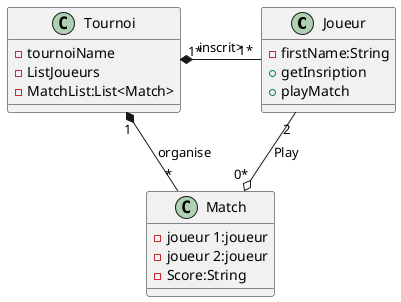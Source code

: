 @startuml
class Joueur{
-firstName:String
+getInsription
+playMatch
}
class Tournoi{
    -tournoiName
    -ListJoueurs
    -MatchList:List<Match>
    
}
class Match{
    -joueur 1:joueur
    -joueur 2:joueur
    -Score:String
}
Tournoi"1*" *--r- "1*"Joueur:inscrit>
Tournoi "1"*-r-"*"Match:organise
Joueur "2"--o "0*"Match:Play
@enduml